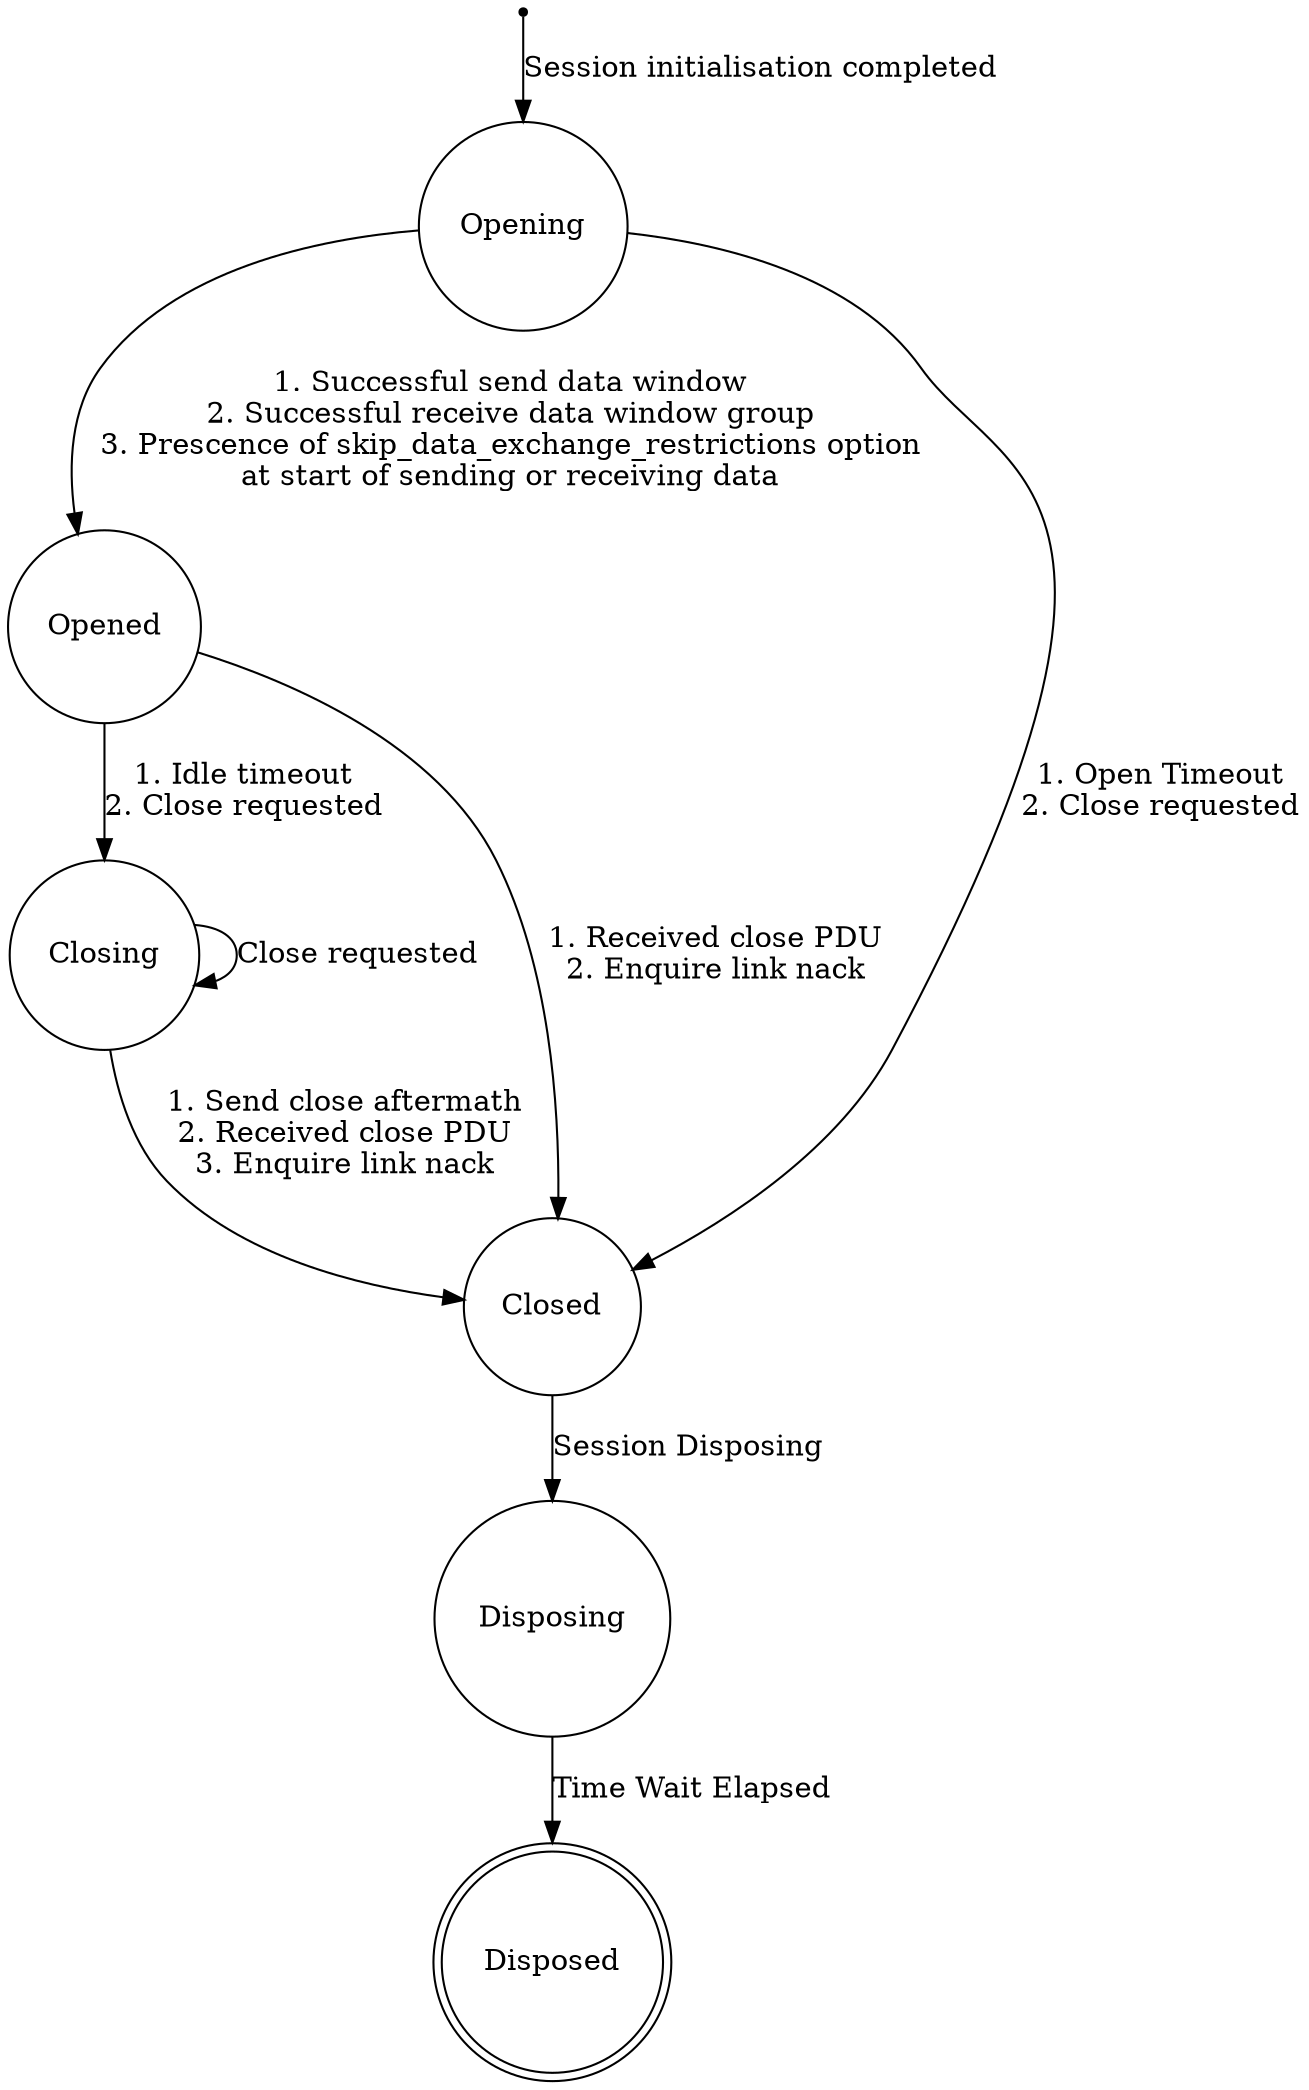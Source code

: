 digraph finite_state_machine {
	//rankdir=LR;
	//size="8,5"
	node [shape = point]; start_state;
	node [shape = doublecircle ] Disposed;
	node [shape = circle];
	start_state -> Opening [ label = "Session initialisation completed" ];
	Opening -> Opened [ label=<
		1. Successful send data window<br/>
		2. Successful receive data window group<br/>
		3. Prescence of skip_data_exchange_restrictions option<br/>at start of sending or receiving data
	>];
	Opened -> Closing [ label = <
		1. Idle timeout<br/>
		2. Close requested
	>];
	Closing -> Closing [ label = "Close requested" ];
	Closing -> Closed [label = <
		1. Send close aftermath<br/>
		2. Received close PDU<br/>
		3. Enquire link nack
	>];
	Opened -> Closed [ label = <
		1. Received close PDU<br/>
		2. Enquire link nack
	>];
	Opening -> Closed [ label = <
		1. Open Timeout<br/>
		2. Close requested
	>];
	Closed -> Disposing [ label = "Session Disposing" ];
	Disposing -> Disposed [ label = "Time Wait Elapsed" ];
}